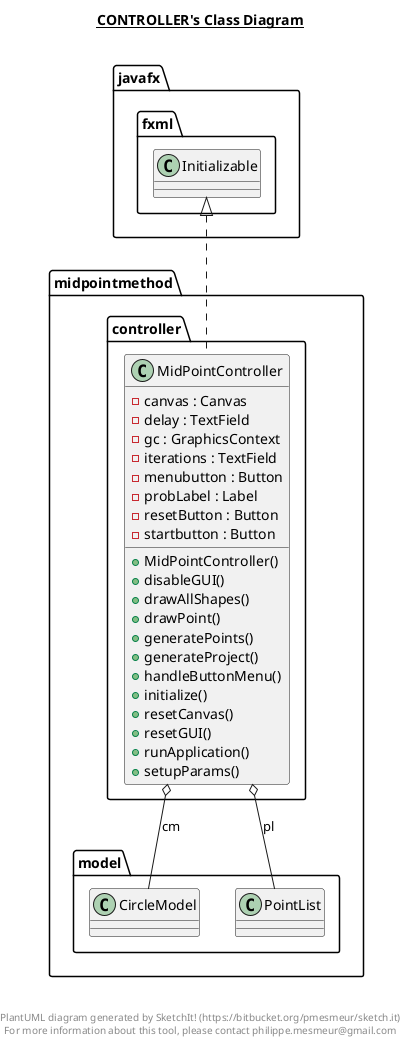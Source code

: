 @startuml

title __CONTROLLER's Class Diagram__\n

  namespace midpointmethod.controller {
    class midpointmethod.controller.MidPointController {
        - canvas : Canvas
        - delay : TextField
        - gc : GraphicsContext
        - iterations : TextField
        - menubutton : Button
        - probLabel : Label
        - resetButton : Button
        - startbutton : Button
        + MidPointController()
        + disableGUI()
        + drawAllShapes()
        + drawPoint()
        + generatePoints()
        + generateProject()
        + handleButtonMenu()
        + initialize()
        + resetCanvas()
        + resetGUI()
        + runApplication()
        + setupParams()
    }
  }
  

  midpointmethod.controller.MidPointController .up.|> javafx.fxml.Initializable
  midpointmethod.controller.MidPointController o-- midpointmethod.model.CircleModel : cm
  midpointmethod.controller.MidPointController o-- midpointmethod.model.PointList : pl


right footer


PlantUML diagram generated by SketchIt! (https://bitbucket.org/pmesmeur/sketch.it)
For more information about this tool, please contact philippe.mesmeur@gmail.com
endfooter

@enduml
